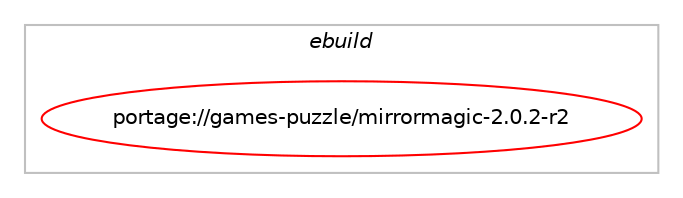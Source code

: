 digraph prolog {

# *************
# Graph options
# *************

newrank=true;
concentrate=true;
compound=true;
graph [rankdir=LR,fontname=Helvetica,fontsize=10,ranksep=1.5];#, ranksep=2.5, nodesep=0.2];
edge  [arrowhead=vee];
node  [fontname=Helvetica,fontsize=10];

# **********
# The ebuild
# **********

subgraph cluster_leftcol {
color=gray;
label=<<i>ebuild</i>>;
id [label="portage://games-puzzle/mirrormagic-2.0.2-r2", color=red, width=4, href="../games-puzzle/mirrormagic-2.0.2-r2.svg"];
}

# ****************
# The dependencies
# ****************

subgraph cluster_midcol {
color=gray;
label=<<i>dependencies</i>>;
subgraph cluster_compile {
fillcolor="#eeeeee";
style=filled;
label=<<i>compile</i>>;
# *** BEGIN UNKNOWN DEPENDENCY TYPE (TODO) ***
# id -> equal(use_conditional_group(negative,sdl,portage://games-puzzle/mirrormagic-2.0.2-r2,[package_dependency(portage://games-puzzle/mirrormagic-2.0.2-r2,install,no,x11-libs,libX11,none,[,,],[],[])]))
# *** END UNKNOWN DEPENDENCY TYPE (TODO) ***

# *** BEGIN UNKNOWN DEPENDENCY TYPE (TODO) ***
# id -> equal(use_conditional_group(negative,sdl,portage://games-puzzle/mirrormagic-2.0.2-r2,[package_dependency(portage://games-puzzle/mirrormagic-2.0.2-r2,install,no,x11-libs,libXt,none,[,,],[],[])]))
# *** END UNKNOWN DEPENDENCY TYPE (TODO) ***

# *** BEGIN UNKNOWN DEPENDENCY TYPE (TODO) ***
# id -> equal(use_conditional_group(positive,sdl,portage://games-puzzle/mirrormagic-2.0.2-r2,[package_dependency(portage://games-puzzle/mirrormagic-2.0.2-r2,install,no,media-libs,libsdl,none,[,,],[],[use(enable(video),none)]),package_dependency(portage://games-puzzle/mirrormagic-2.0.2-r2,install,no,media-libs,sdl-mixer,none,[,,],[],[]),package_dependency(portage://games-puzzle/mirrormagic-2.0.2-r2,install,no,media-libs,sdl-image,none,[,,],[],[])]))
# *** END UNKNOWN DEPENDENCY TYPE (TODO) ***

}
subgraph cluster_compileandrun {
fillcolor="#eeeeee";
style=filled;
label=<<i>compile and run</i>>;
}
subgraph cluster_run {
fillcolor="#eeeeee";
style=filled;
label=<<i>run</i>>;
# *** BEGIN UNKNOWN DEPENDENCY TYPE (TODO) ***
# id -> equal(use_conditional_group(negative,sdl,portage://games-puzzle/mirrormagic-2.0.2-r2,[package_dependency(portage://games-puzzle/mirrormagic-2.0.2-r2,run,no,x11-libs,libX11,none,[,,],[],[])]))
# *** END UNKNOWN DEPENDENCY TYPE (TODO) ***

# *** BEGIN UNKNOWN DEPENDENCY TYPE (TODO) ***
# id -> equal(use_conditional_group(positive,sdl,portage://games-puzzle/mirrormagic-2.0.2-r2,[package_dependency(portage://games-puzzle/mirrormagic-2.0.2-r2,run,no,media-libs,libsdl,none,[,,],[],[use(enable(video),none)]),package_dependency(portage://games-puzzle/mirrormagic-2.0.2-r2,run,no,media-libs,sdl-mixer,none,[,,],[],[]),package_dependency(portage://games-puzzle/mirrormagic-2.0.2-r2,run,no,media-libs,sdl-image,none,[,,],[],[])]))
# *** END UNKNOWN DEPENDENCY TYPE (TODO) ***

}
}

# **************
# The candidates
# **************

subgraph cluster_choices {
rank=same;
color=gray;
label=<<i>candidates</i>>;

}

}
